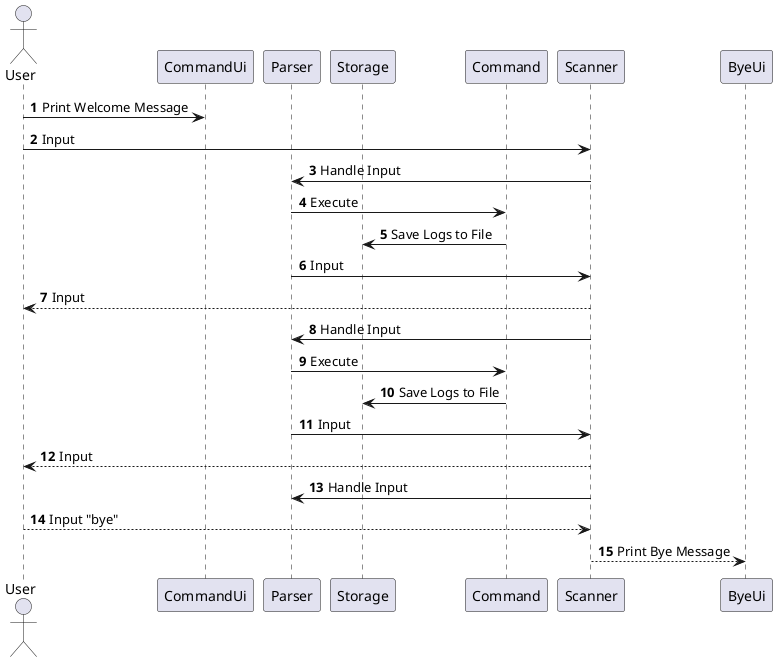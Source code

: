@startuml
autonumber

actor User
participant "CommandUi" as CommandUi
participant "Parser" as Parser
participant "Storage" as Storage
participant "Command" as Command
participant "Scanner" as Scanner
participant "ByeUi" as ByeUi

User -> CommandUi: Print Welcome Message
User -> Scanner: Input
Scanner -> Parser: Handle Input
Parser -> Command: Execute
Command -> Storage: Save Logs to File
Parser -> Scanner: Input
User <-- Scanner: Input
Scanner -> Parser: Handle Input
Parser -> Command: Execute
Command -> Storage: Save Logs to File
Parser -> Scanner: Input
User <-- Scanner: Input
Scanner -> Parser: Handle Input
User --> Scanner: Input "bye"
Scanner --> ByeUi: Print Bye Message
@enduml